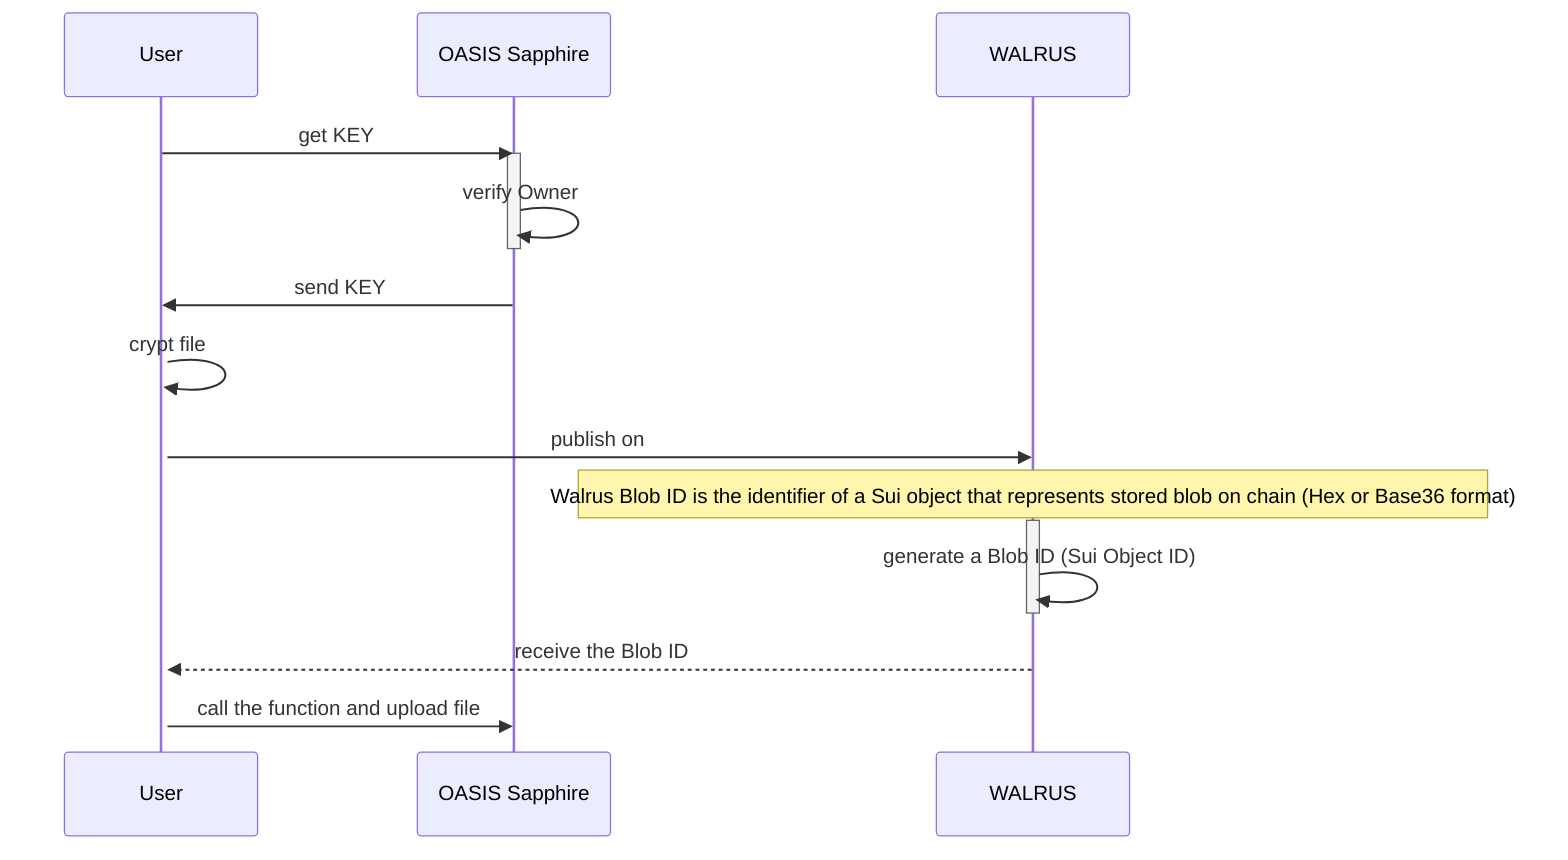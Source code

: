 sequenceDiagram
    participant User
    participant OASIS Sapphire
    participant WALRUS

    User->>OASIS Sapphire: get KEY

    activate OASIS Sapphire
    OASIS Sapphire->>OASIS Sapphire: verify Owner
    deactivate OASIS Sapphire

    OASIS Sapphire->>User: send KEY

    activate User
    User->>User: crypt file 

    User->>WALRUS: publish on
    
    Note over WALRUS: Walrus Blob ID is the identifier of a Sui object that represents stored blob on chain (Hex or Base36 format)
    activate WALRUS
    WALRUS->>WALRUS: generate a Blob ID (Sui Object ID)
    deactivate WALRUS

    WALRUS-->>User: receive the Blob ID
    User->>OASIS Sapphire: call the function and upload file